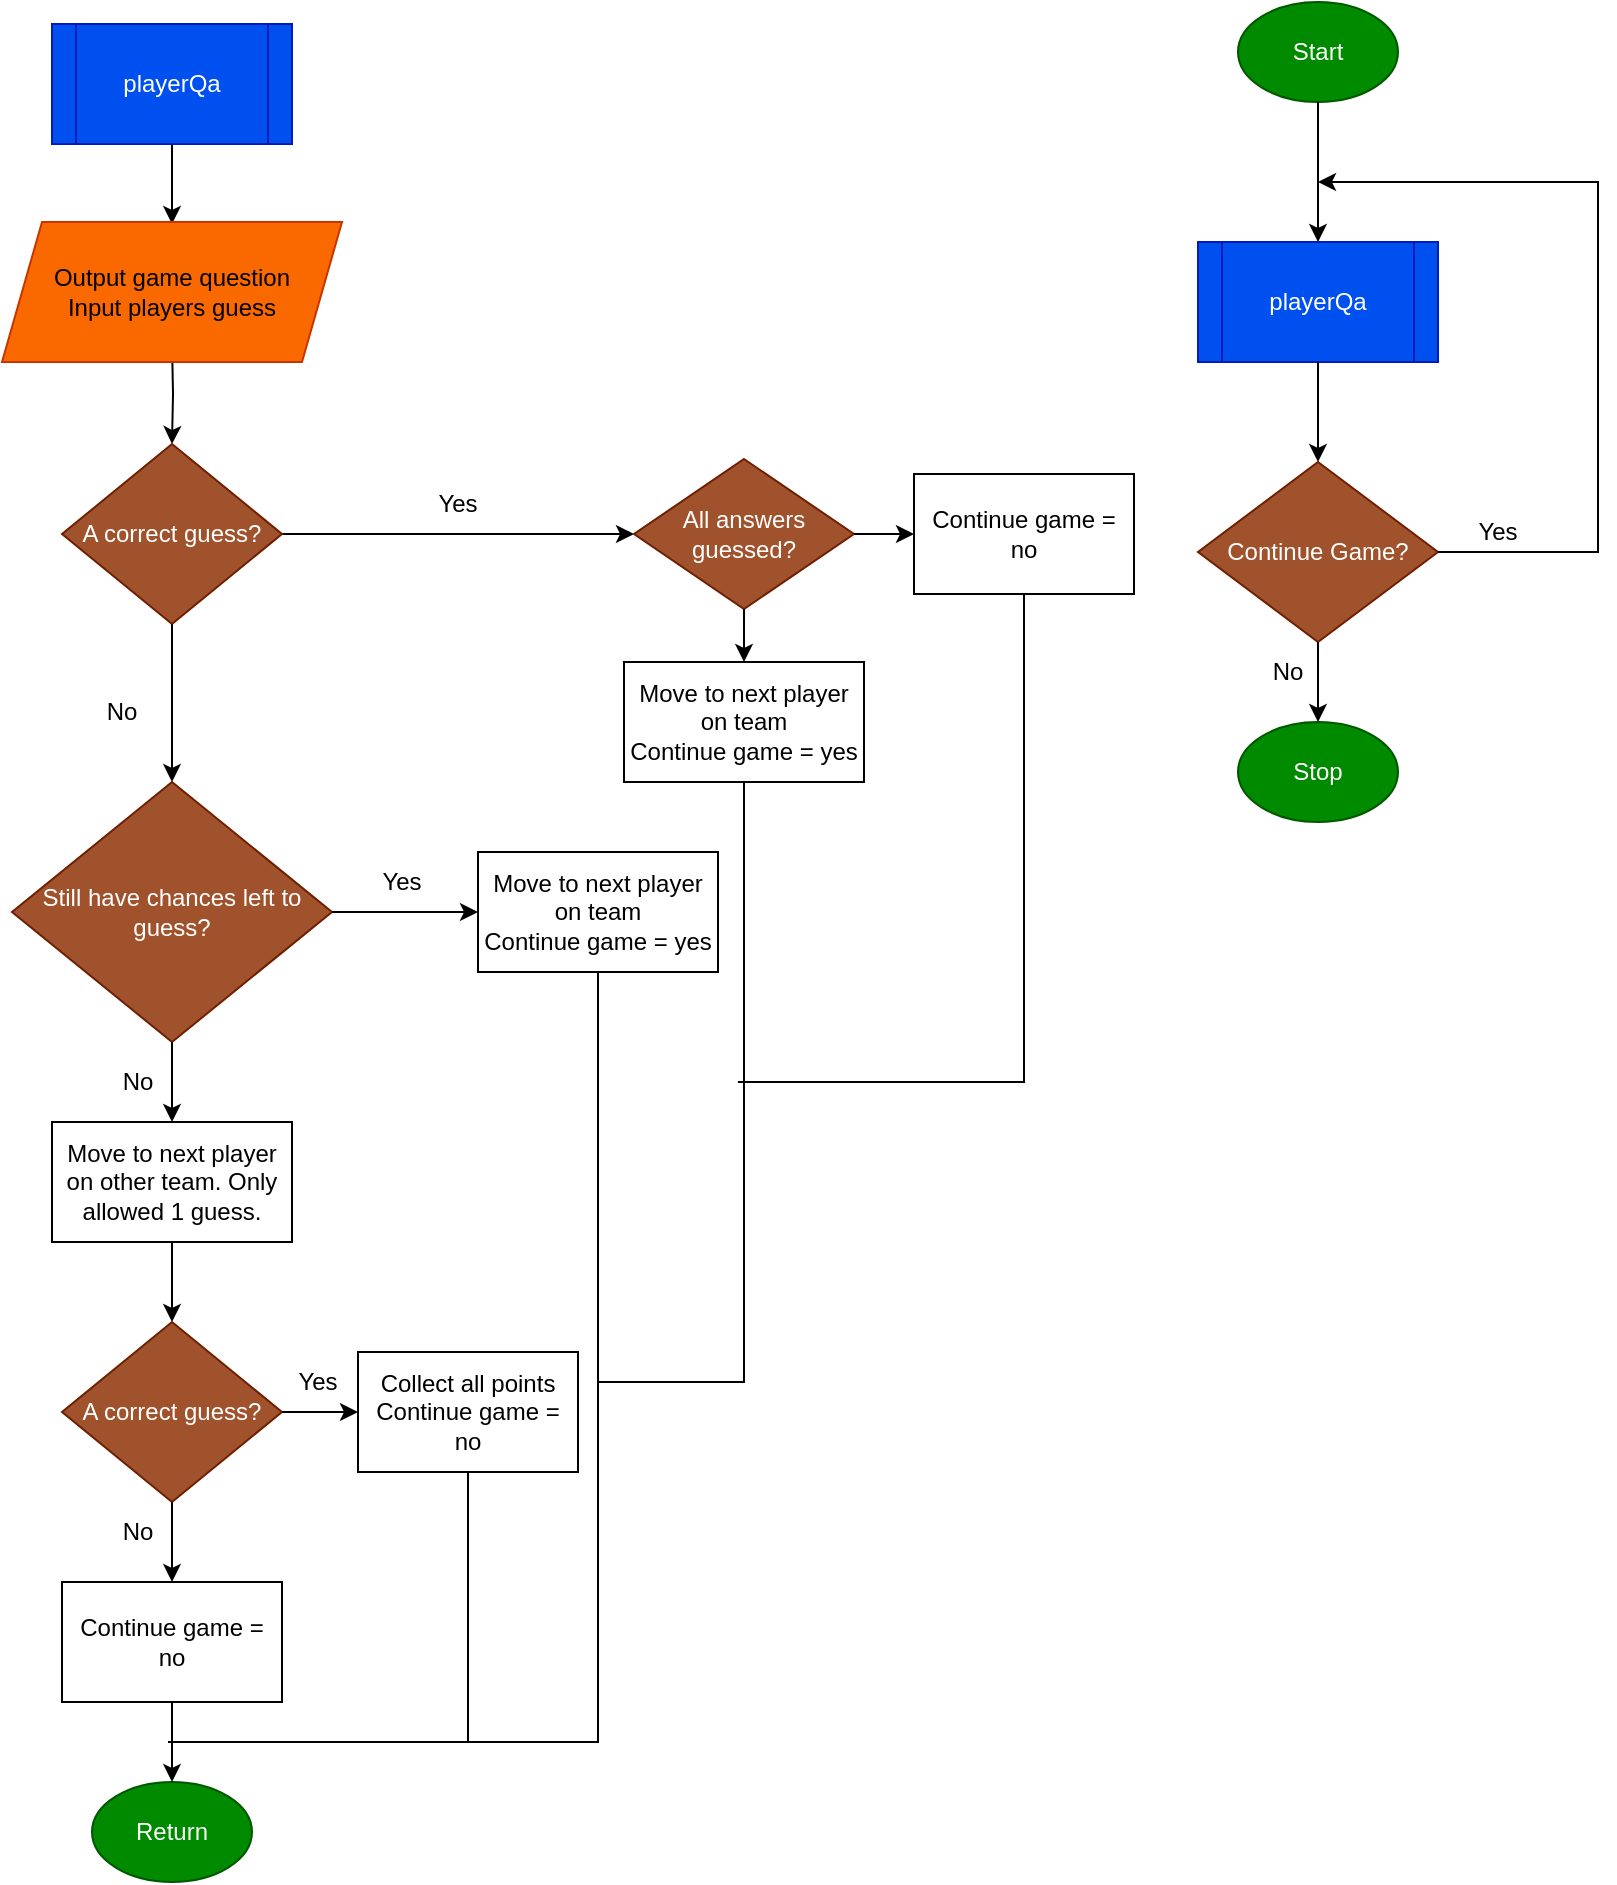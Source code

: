 <mxfile version="28.2.5">
  <diagram name="Page-1" id="QRzeYoZuciO-tv7YWy8Z">
    <mxGraphModel dx="2685" dy="1115" grid="1" gridSize="10" guides="1" tooltips="1" connect="1" arrows="1" fold="1" page="1" pageScale="1" pageWidth="850" pageHeight="1100" math="0" shadow="0">
      <root>
        <mxCell id="0" />
        <mxCell id="1" parent="0" />
        <mxCell id="yE4uwL57gHBhLvZ3hyUH-1" value="Start" style="ellipse;whiteSpace=wrap;html=1;fillColor=#008a00;fontColor=#ffffff;strokeColor=#005700;" vertex="1" parent="1">
          <mxGeometry x="400" y="10" width="80" height="50" as="geometry" />
        </mxCell>
        <mxCell id="yE4uwL57gHBhLvZ3hyUH-2" value="Stop" style="ellipse;whiteSpace=wrap;html=1;fillColor=#008a00;fontColor=#ffffff;strokeColor=#005700;" vertex="1" parent="1">
          <mxGeometry x="400" y="370" width="80" height="50" as="geometry" />
        </mxCell>
        <mxCell id="yE4uwL57gHBhLvZ3hyUH-3" value="playerQa" style="shape=process;whiteSpace=wrap;html=1;backgroundOutline=1;fillColor=#0050ef;fontColor=#ffffff;strokeColor=#001DBC;" vertex="1" parent="1">
          <mxGeometry x="380" y="130" width="120" height="60" as="geometry" />
        </mxCell>
        <mxCell id="yE4uwL57gHBhLvZ3hyUH-4" value="Continue Game?" style="rhombus;whiteSpace=wrap;html=1;fillColor=#a0522d;strokeColor=#6D1F00;fontColor=#ffffff;" vertex="1" parent="1">
          <mxGeometry x="380" y="240" width="120" height="90" as="geometry" />
        </mxCell>
        <mxCell id="yE4uwL57gHBhLvZ3hyUH-5" value="" style="endArrow=classic;html=1;rounded=0;" edge="1" parent="1" source="yE4uwL57gHBhLvZ3hyUH-4" target="yE4uwL57gHBhLvZ3hyUH-2">
          <mxGeometry width="50" height="50" relative="1" as="geometry">
            <mxPoint x="400" y="340" as="sourcePoint" />
            <mxPoint x="450" y="290" as="targetPoint" />
          </mxGeometry>
        </mxCell>
        <mxCell id="yE4uwL57gHBhLvZ3hyUH-6" value="" style="endArrow=classic;html=1;rounded=0;exitX=1;exitY=0.5;exitDx=0;exitDy=0;" edge="1" parent="1" source="yE4uwL57gHBhLvZ3hyUH-4">
          <mxGeometry width="50" height="50" relative="1" as="geometry">
            <mxPoint x="400" y="340" as="sourcePoint" />
            <mxPoint x="440" y="100" as="targetPoint" />
            <Array as="points">
              <mxPoint x="580" y="285" />
              <mxPoint x="580" y="100" />
            </Array>
          </mxGeometry>
        </mxCell>
        <mxCell id="yE4uwL57gHBhLvZ3hyUH-7" value="" style="endArrow=classic;html=1;rounded=0;" edge="1" parent="1" source="yE4uwL57gHBhLvZ3hyUH-1">
          <mxGeometry width="50" height="50" relative="1" as="geometry">
            <mxPoint x="400" y="340" as="sourcePoint" />
            <mxPoint x="440" y="130" as="targetPoint" />
          </mxGeometry>
        </mxCell>
        <mxCell id="yE4uwL57gHBhLvZ3hyUH-8" value="" style="endArrow=classic;html=1;rounded=0;exitX=0.5;exitY=1;exitDx=0;exitDy=0;entryX=0.5;entryY=0;entryDx=0;entryDy=0;" edge="1" parent="1" source="yE4uwL57gHBhLvZ3hyUH-3" target="yE4uwL57gHBhLvZ3hyUH-4">
          <mxGeometry width="50" height="50" relative="1" as="geometry">
            <mxPoint x="400" y="340" as="sourcePoint" />
            <mxPoint x="450" y="290" as="targetPoint" />
          </mxGeometry>
        </mxCell>
        <mxCell id="yE4uwL57gHBhLvZ3hyUH-9" value="Yes" style="text;html=1;align=center;verticalAlign=middle;whiteSpace=wrap;rounded=0;" vertex="1" parent="1">
          <mxGeometry x="500" y="260" width="60" height="30" as="geometry" />
        </mxCell>
        <mxCell id="yE4uwL57gHBhLvZ3hyUH-10" value="No" style="text;html=1;align=center;verticalAlign=middle;whiteSpace=wrap;rounded=0;" vertex="1" parent="1">
          <mxGeometry x="395" y="330" width="60" height="30" as="geometry" />
        </mxCell>
        <mxCell id="yE4uwL57gHBhLvZ3hyUH-13" value="" style="edgeStyle=orthogonalEdgeStyle;rounded=0;orthogonalLoop=1;jettySize=auto;html=1;" edge="1" parent="1" source="yE4uwL57gHBhLvZ3hyUH-11">
          <mxGeometry relative="1" as="geometry">
            <mxPoint x="-133" y="121" as="targetPoint" />
          </mxGeometry>
        </mxCell>
        <mxCell id="yE4uwL57gHBhLvZ3hyUH-11" value="playerQa" style="shape=process;whiteSpace=wrap;html=1;backgroundOutline=1;fillColor=#0050ef;fontColor=#ffffff;strokeColor=#001DBC;" vertex="1" parent="1">
          <mxGeometry x="-193" y="21" width="120" height="60" as="geometry" />
        </mxCell>
        <mxCell id="yE4uwL57gHBhLvZ3hyUH-15" value="" style="edgeStyle=orthogonalEdgeStyle;rounded=0;orthogonalLoop=1;jettySize=auto;html=1;exitX=0.5;exitY=1;exitDx=0;exitDy=0;" edge="1" parent="1" target="yE4uwL57gHBhLvZ3hyUH-14">
          <mxGeometry relative="1" as="geometry">
            <mxPoint x="-133" y="180" as="sourcePoint" />
          </mxGeometry>
        </mxCell>
        <mxCell id="yE4uwL57gHBhLvZ3hyUH-17" value="" style="edgeStyle=orthogonalEdgeStyle;rounded=0;orthogonalLoop=1;jettySize=auto;html=1;entryX=0;entryY=0.5;entryDx=0;entryDy=0;" edge="1" parent="1" source="yE4uwL57gHBhLvZ3hyUH-14" target="yE4uwL57gHBhLvZ3hyUH-16">
          <mxGeometry relative="1" as="geometry">
            <mxPoint x="41" y="276" as="targetPoint" />
          </mxGeometry>
        </mxCell>
        <mxCell id="yE4uwL57gHBhLvZ3hyUH-14" value="A correct guess?" style="rhombus;whiteSpace=wrap;html=1;fillColor=#a0522d;strokeColor=#6D1F00;fontColor=#ffffff;" vertex="1" parent="1">
          <mxGeometry x="-188" y="231" width="110" height="90" as="geometry" />
        </mxCell>
        <mxCell id="yE4uwL57gHBhLvZ3hyUH-16" value="All answers guessed?" style="rhombus;whiteSpace=wrap;html=1;fillColor=#a0522d;strokeColor=#6D1F00;fontColor=#ffffff;" vertex="1" parent="1">
          <mxGeometry x="98" y="238.5" width="110" height="75" as="geometry" />
        </mxCell>
        <mxCell id="yE4uwL57gHBhLvZ3hyUH-18" value="Still have chances left to guess?" style="rhombus;whiteSpace=wrap;html=1;fillColor=#a0522d;strokeColor=#6D1F00;fontColor=#ffffff;" vertex="1" parent="1">
          <mxGeometry x="-213" y="400" width="160" height="130" as="geometry" />
        </mxCell>
        <mxCell id="yE4uwL57gHBhLvZ3hyUH-23" value="Move to next player on team&lt;div&gt;Continue game = yes&lt;/div&gt;" style="rounded=0;whiteSpace=wrap;html=1;" vertex="1" parent="1">
          <mxGeometry x="93" y="340" width="120" height="60" as="geometry" />
        </mxCell>
        <mxCell id="yE4uwL57gHBhLvZ3hyUH-30" value="Continue game = no" style="rounded=0;whiteSpace=wrap;html=1;" vertex="1" parent="1">
          <mxGeometry x="238" y="246" width="110" height="60" as="geometry" />
        </mxCell>
        <mxCell id="yE4uwL57gHBhLvZ3hyUH-31" value="Move to next player on other team. Only allowed 1 guess." style="rounded=0;whiteSpace=wrap;html=1;" vertex="1" parent="1">
          <mxGeometry x="-193" y="570" width="120" height="60" as="geometry" />
        </mxCell>
        <mxCell id="yE4uwL57gHBhLvZ3hyUH-32" value="Output game question&lt;div&gt;Input players guess&lt;/div&gt;" style="shape=parallelogram;perimeter=parallelogramPerimeter;whiteSpace=wrap;html=1;fixedSize=1;fillColor=#fa6800;strokeColor=#C73500;fontColor=#000000;" vertex="1" parent="1">
          <mxGeometry x="-218" y="120" width="170" height="70" as="geometry" />
        </mxCell>
        <mxCell id="yE4uwL57gHBhLvZ3hyUH-33" value="A correct guess?" style="rhombus;whiteSpace=wrap;html=1;fillColor=#a0522d;strokeColor=#6D1F00;fontColor=#ffffff;" vertex="1" parent="1">
          <mxGeometry x="-188" y="670" width="110" height="90" as="geometry" />
        </mxCell>
        <mxCell id="yE4uwL57gHBhLvZ3hyUH-34" value="Continue game = no" style="rounded=0;whiteSpace=wrap;html=1;" vertex="1" parent="1">
          <mxGeometry x="-188" y="800" width="110" height="60" as="geometry" />
        </mxCell>
        <mxCell id="yE4uwL57gHBhLvZ3hyUH-35" value="Collect all points&lt;div&gt;Continue game = no&lt;/div&gt;" style="rounded=0;whiteSpace=wrap;html=1;" vertex="1" parent="1">
          <mxGeometry x="-40" y="685" width="110" height="60" as="geometry" />
        </mxCell>
        <mxCell id="yE4uwL57gHBhLvZ3hyUH-36" value="" style="endArrow=classic;html=1;rounded=0;exitX=0.5;exitY=1;exitDx=0;exitDy=0;" edge="1" parent="1" source="yE4uwL57gHBhLvZ3hyUH-14" target="yE4uwL57gHBhLvZ3hyUH-18">
          <mxGeometry width="50" height="50" relative="1" as="geometry">
            <mxPoint x="-37" y="410" as="sourcePoint" />
            <mxPoint x="13" y="360" as="targetPoint" />
          </mxGeometry>
        </mxCell>
        <mxCell id="yE4uwL57gHBhLvZ3hyUH-37" value="" style="endArrow=classic;html=1;rounded=0;exitX=0.5;exitY=1;exitDx=0;exitDy=0;" edge="1" parent="1" source="yE4uwL57gHBhLvZ3hyUH-18" target="yE4uwL57gHBhLvZ3hyUH-31">
          <mxGeometry width="50" height="50" relative="1" as="geometry">
            <mxPoint x="-37" y="450" as="sourcePoint" />
            <mxPoint x="13" y="400" as="targetPoint" />
          </mxGeometry>
        </mxCell>
        <mxCell id="yE4uwL57gHBhLvZ3hyUH-38" value="" style="endArrow=classic;html=1;rounded=0;" edge="1" parent="1" source="yE4uwL57gHBhLvZ3hyUH-16" target="yE4uwL57gHBhLvZ3hyUH-23">
          <mxGeometry width="50" height="50" relative="1" as="geometry">
            <mxPoint x="98" y="570" as="sourcePoint" />
            <mxPoint x="148" y="520" as="targetPoint" />
          </mxGeometry>
        </mxCell>
        <mxCell id="yE4uwL57gHBhLvZ3hyUH-39" value="" style="endArrow=classic;html=1;rounded=0;exitX=1;exitY=0.5;exitDx=0;exitDy=0;" edge="1" parent="1" source="yE4uwL57gHBhLvZ3hyUH-16" target="yE4uwL57gHBhLvZ3hyUH-30">
          <mxGeometry width="50" height="50" relative="1" as="geometry">
            <mxPoint x="98" y="570" as="sourcePoint" />
            <mxPoint x="148" y="520" as="targetPoint" />
          </mxGeometry>
        </mxCell>
        <mxCell id="yE4uwL57gHBhLvZ3hyUH-40" value="" style="endArrow=classic;html=1;rounded=0;exitX=1;exitY=0.5;exitDx=0;exitDy=0;entryX=0;entryY=0.5;entryDx=0;entryDy=0;" edge="1" parent="1" source="yE4uwL57gHBhLvZ3hyUH-18" target="yE4uwL57gHBhLvZ3hyUH-41">
          <mxGeometry width="50" height="50" relative="1" as="geometry">
            <mxPoint x="-37" y="580" as="sourcePoint" />
            <mxPoint x="13" y="465" as="targetPoint" />
          </mxGeometry>
        </mxCell>
        <mxCell id="yE4uwL57gHBhLvZ3hyUH-41" value="Move to next player on team&lt;div&gt;Continue game = yes&lt;/div&gt;" style="rounded=0;whiteSpace=wrap;html=1;" vertex="1" parent="1">
          <mxGeometry x="20" y="435" width="120" height="60" as="geometry" />
        </mxCell>
        <mxCell id="yE4uwL57gHBhLvZ3hyUH-42" value="" style="endArrow=classic;html=1;rounded=0;exitX=0.5;exitY=1;exitDx=0;exitDy=0;" edge="1" parent="1" source="yE4uwL57gHBhLvZ3hyUH-31" target="yE4uwL57gHBhLvZ3hyUH-33">
          <mxGeometry width="50" height="50" relative="1" as="geometry">
            <mxPoint x="110" y="560" as="sourcePoint" />
            <mxPoint x="160" y="510" as="targetPoint" />
          </mxGeometry>
        </mxCell>
        <mxCell id="yE4uwL57gHBhLvZ3hyUH-43" value="" style="endArrow=classic;html=1;rounded=0;exitX=1;exitY=0.5;exitDx=0;exitDy=0;" edge="1" parent="1" source="yE4uwL57gHBhLvZ3hyUH-33" target="yE4uwL57gHBhLvZ3hyUH-35">
          <mxGeometry width="50" height="50" relative="1" as="geometry">
            <mxPoint x="110" y="560" as="sourcePoint" />
            <mxPoint x="160" y="510" as="targetPoint" />
          </mxGeometry>
        </mxCell>
        <mxCell id="yE4uwL57gHBhLvZ3hyUH-44" value="" style="endArrow=classic;html=1;rounded=0;exitX=0.5;exitY=1;exitDx=0;exitDy=0;" edge="1" parent="1" source="yE4uwL57gHBhLvZ3hyUH-33" target="yE4uwL57gHBhLvZ3hyUH-34">
          <mxGeometry width="50" height="50" relative="1" as="geometry">
            <mxPoint x="110" y="560" as="sourcePoint" />
            <mxPoint x="160" y="510" as="targetPoint" />
          </mxGeometry>
        </mxCell>
        <mxCell id="yE4uwL57gHBhLvZ3hyUH-45" value="Yes" style="text;html=1;align=center;verticalAlign=middle;whiteSpace=wrap;rounded=0;" vertex="1" parent="1">
          <mxGeometry x="-20" y="246" width="60" height="30" as="geometry" />
        </mxCell>
        <mxCell id="yE4uwL57gHBhLvZ3hyUH-46" value="Yes" style="text;html=1;align=center;verticalAlign=middle;whiteSpace=wrap;rounded=0;" vertex="1" parent="1">
          <mxGeometry x="-48" y="435" width="60" height="30" as="geometry" />
        </mxCell>
        <mxCell id="yE4uwL57gHBhLvZ3hyUH-47" value="Yes" style="text;html=1;align=center;verticalAlign=middle;whiteSpace=wrap;rounded=0;" vertex="1" parent="1">
          <mxGeometry x="-90" y="685" width="60" height="30" as="geometry" />
        </mxCell>
        <mxCell id="yE4uwL57gHBhLvZ3hyUH-50" value="No" style="text;html=1;align=center;verticalAlign=middle;whiteSpace=wrap;rounded=0;" vertex="1" parent="1">
          <mxGeometry x="-188" y="350" width="60" height="30" as="geometry" />
        </mxCell>
        <mxCell id="yE4uwL57gHBhLvZ3hyUH-51" value="No" style="text;html=1;align=center;verticalAlign=middle;whiteSpace=wrap;rounded=0;" vertex="1" parent="1">
          <mxGeometry x="-180" y="535" width="60" height="30" as="geometry" />
        </mxCell>
        <mxCell id="yE4uwL57gHBhLvZ3hyUH-52" value="No" style="text;html=1;align=center;verticalAlign=middle;whiteSpace=wrap;rounded=0;" vertex="1" parent="1">
          <mxGeometry x="-180" y="760" width="60" height="30" as="geometry" />
        </mxCell>
        <mxCell id="yE4uwL57gHBhLvZ3hyUH-53" value="Return" style="ellipse;whiteSpace=wrap;html=1;fillColor=#008a00;fontColor=#ffffff;strokeColor=#005700;" vertex="1" parent="1">
          <mxGeometry x="-173" y="900" width="80" height="50" as="geometry" />
        </mxCell>
        <mxCell id="yE4uwL57gHBhLvZ3hyUH-54" value="" style="endArrow=classic;html=1;rounded=0;exitX=0.5;exitY=1;exitDx=0;exitDy=0;" edge="1" parent="1" source="yE4uwL57gHBhLvZ3hyUH-34" target="yE4uwL57gHBhLvZ3hyUH-53">
          <mxGeometry width="50" height="50" relative="1" as="geometry">
            <mxPoint x="110" y="660" as="sourcePoint" />
            <mxPoint x="160" y="610" as="targetPoint" />
          </mxGeometry>
        </mxCell>
        <mxCell id="yE4uwL57gHBhLvZ3hyUH-55" value="" style="endArrow=none;html=1;rounded=0;entryX=0.5;entryY=1;entryDx=0;entryDy=0;" edge="1" parent="1" target="yE4uwL57gHBhLvZ3hyUH-35">
          <mxGeometry width="50" height="50" relative="1" as="geometry">
            <mxPoint x="-135" y="880" as="sourcePoint" />
            <mxPoint x="155" y="610" as="targetPoint" />
            <Array as="points">
              <mxPoint x="15" y="880" />
            </Array>
          </mxGeometry>
        </mxCell>
        <mxCell id="yE4uwL57gHBhLvZ3hyUH-56" value="" style="endArrow=none;html=1;rounded=0;exitX=0.5;exitY=1;exitDx=0;exitDy=0;" edge="1" parent="1" source="yE4uwL57gHBhLvZ3hyUH-41">
          <mxGeometry width="50" height="50" relative="1" as="geometry">
            <mxPoint x="110" y="660" as="sourcePoint" />
            <mxPoint x="10" y="880" as="targetPoint" />
            <Array as="points">
              <mxPoint x="80" y="880" />
            </Array>
          </mxGeometry>
        </mxCell>
        <mxCell id="yE4uwL57gHBhLvZ3hyUH-57" value="" style="endArrow=none;html=1;rounded=0;exitX=0.5;exitY=1;exitDx=0;exitDy=0;" edge="1" parent="1" source="yE4uwL57gHBhLvZ3hyUH-23">
          <mxGeometry width="50" height="50" relative="1" as="geometry">
            <mxPoint x="110" y="610" as="sourcePoint" />
            <mxPoint x="80" y="700" as="targetPoint" />
            <Array as="points">
              <mxPoint x="153" y="700" />
            </Array>
          </mxGeometry>
        </mxCell>
        <mxCell id="yE4uwL57gHBhLvZ3hyUH-58" value="" style="endArrow=none;html=1;rounded=0;exitX=0.5;exitY=1;exitDx=0;exitDy=0;" edge="1" parent="1" source="yE4uwL57gHBhLvZ3hyUH-30">
          <mxGeometry width="50" height="50" relative="1" as="geometry">
            <mxPoint x="110" y="610" as="sourcePoint" />
            <mxPoint x="150" y="550" as="targetPoint" />
            <Array as="points">
              <mxPoint x="293" y="550" />
            </Array>
          </mxGeometry>
        </mxCell>
      </root>
    </mxGraphModel>
  </diagram>
</mxfile>
